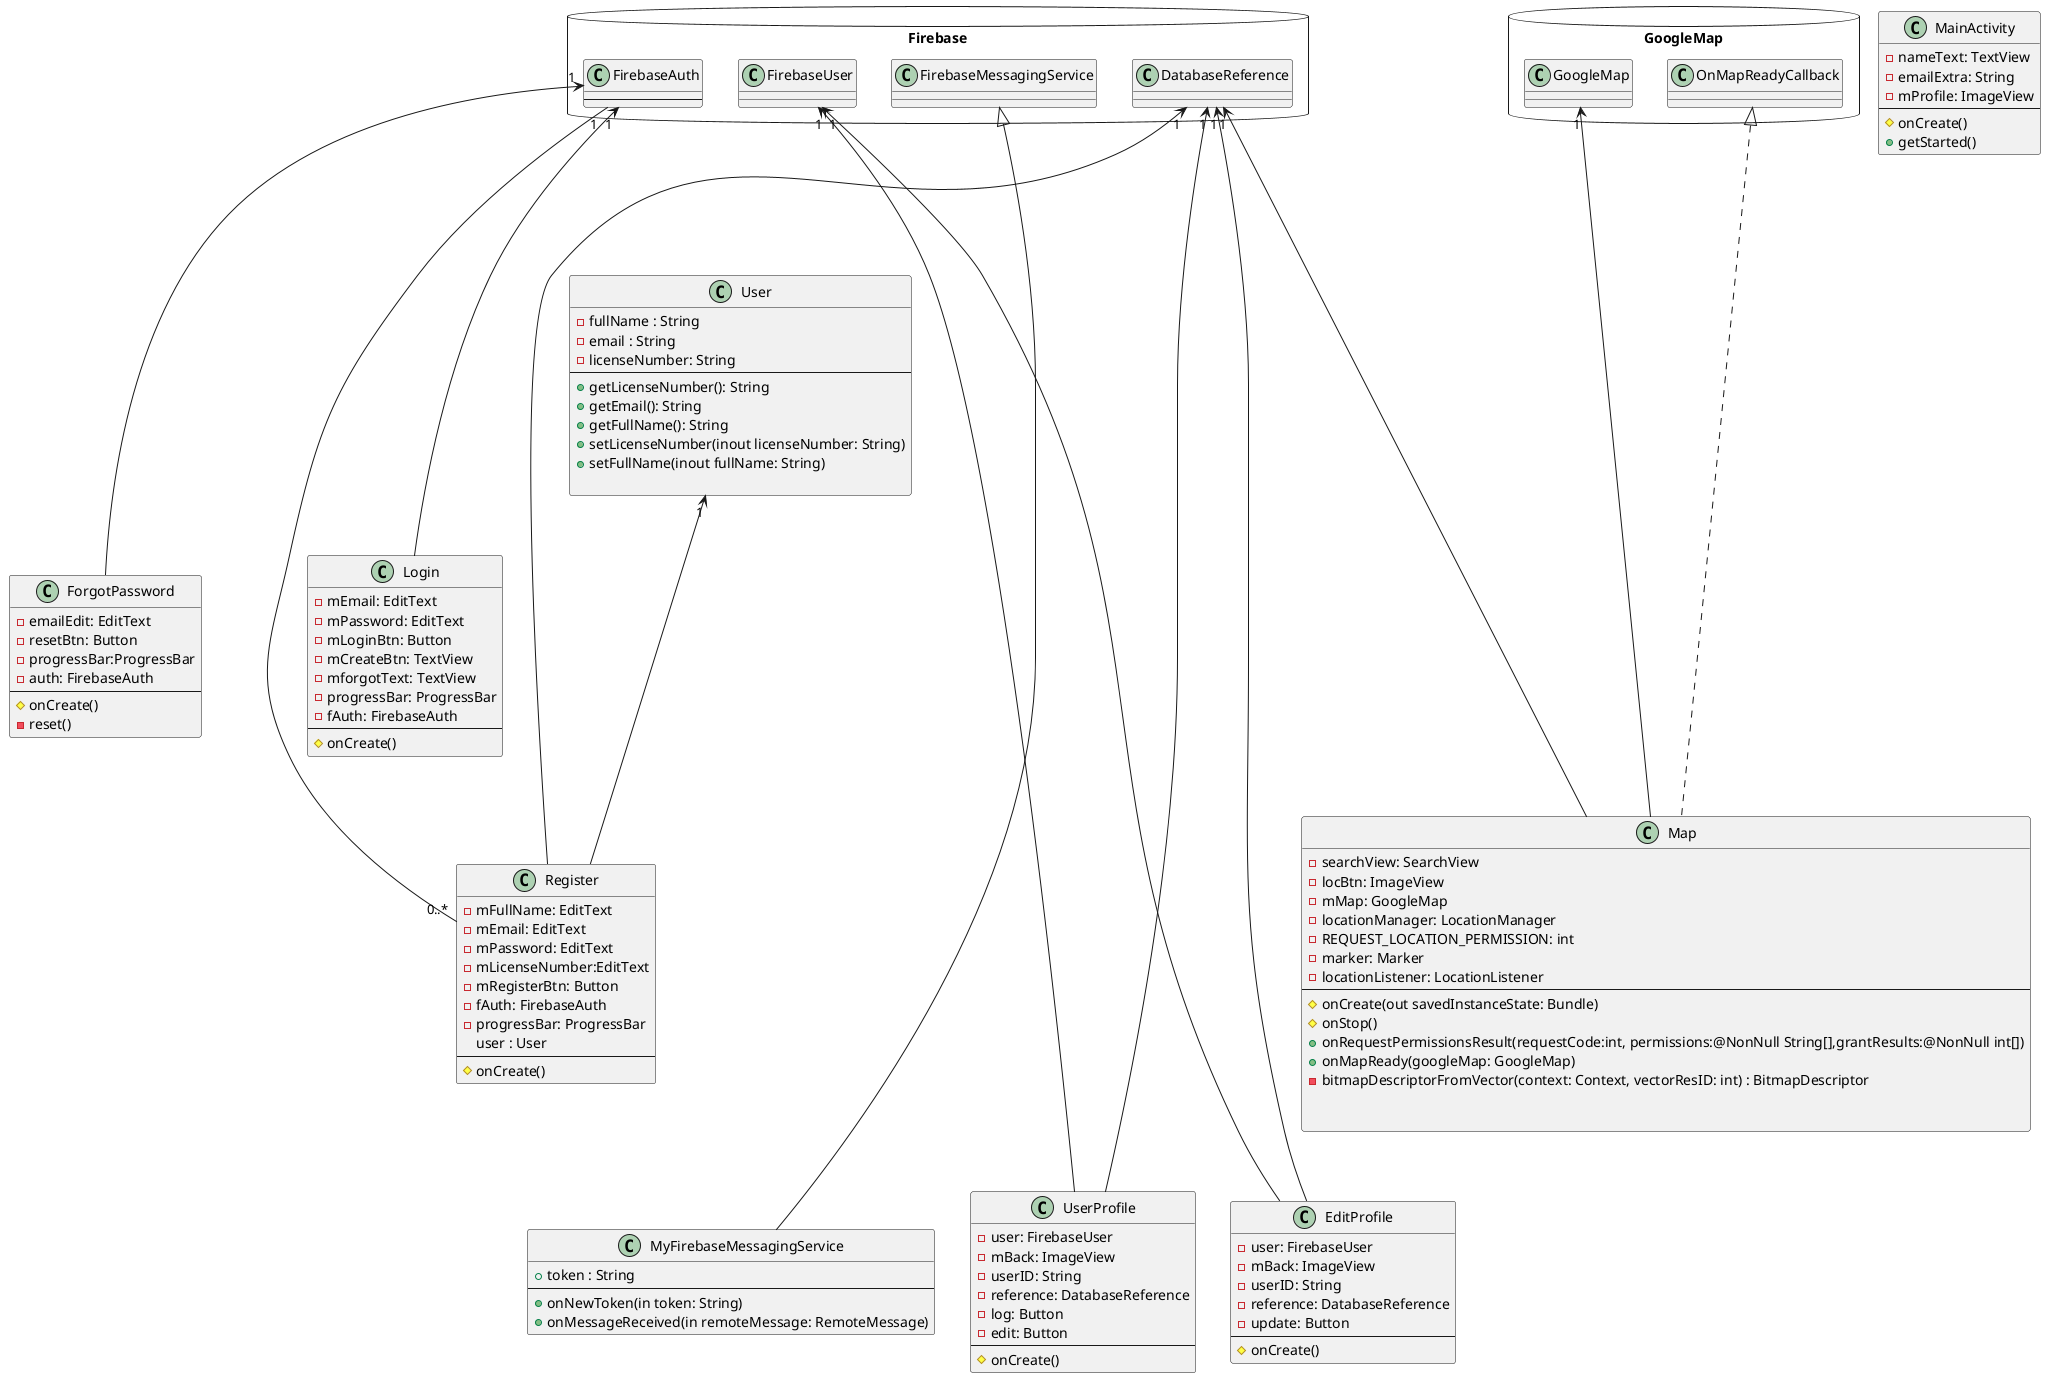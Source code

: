@startuml


Class User{
-fullName : String
-email : String
-licenseNumber: String
--
+ getLicenseNumber(): String
+getEmail(): String
+getFullName(): String
+setLicenseNumber(inout licenseNumber: String)
+setFullName(inout fullName: String)

}

Class Register{
-mFullName: EditText
-mEmail: EditText
-mPassword: EditText
-mLicenseNumber:EditText
-mRegisterBtn: Button
-fAuth: FirebaseAuth
-progressBar: ProgressBar
user : User
--
#onCreate()
}

Class Login {
-mEmail: EditText
-mPassword: EditText
-mLoginBtn: Button
-mCreateBtn: TextView
-mforgotText: TextView
-progressBar: ProgressBar
-fAuth: FirebaseAuth
--
#onCreate()
}

class MainActivity {
-nameText: TextView
-emailExtra: String
-mProfile: ImageView
---
#onCreate()
+getStarted()
}

class UserProfile{
-user: FirebaseUser
-mBack: ImageView
-userID: String
-reference: DatabaseReference
-log: Button
-edit: Button
--
#onCreate()
}

Class ForgotPassword{
-emailEdit: EditText
-resetBtn: Button
-progressBar:ProgressBar
-auth: FirebaseAuth
--
#onCreate()
-reset()
}

Class EditProfile {
-user: FirebaseUser
-mBack: ImageView
-userID: String
-reference: DatabaseReference
-update: Button
--
#onCreate()
}

Class MyFirebaseMessagingService{
+ token : String
---
+ onNewToken(in token: String)
+ onMessageReceived(in remoteMessage: RemoteMessage)
}

Class Map{
-searchView: SearchView
-locBtn: ImageView
-mMap: GoogleMap
-locationManager: LocationManager
- REQUEST_LOCATION_PERMISSION: int
-marker: Marker
-locationListener: LocationListener
----
#onCreate(out savedInstanceState: Bundle)
#onStop()
+onRequestPermissionsResult(requestCode:int, permissions:@NonNull String[],grantResults:@NonNull int[])
+onMapReady(googleMap: GoogleMap)
-bitmapDescriptorFromVector(context: Context, vectorResID: int) : BitmapDescriptor


}
User "1"<--- Register





package Firebase <<Database>>{

Class FirebaseUser{

}

Class FirebaseAuth{
--
'getEmail()
'sendPasswordResetEmail(in email: String)
'createUserWithEmailAndPassword(in email: String, in password: String)
'signInWithEmailAndPassword(in email: String, in password: String)
}

Class DatabaseReference{

}

Class FirebaseMessagingService{}

FirebaseMessagingService <|------ MyFirebaseMessagingService

FirebaseUser "1" <------ UserProfile
FirebaseUser "1" <------ EditProfile

FirebaseAuth "1"---- "0..*" Register
FirebaseAuth "1"<---- Login
FirebaseAuth "1"<---- ForgotPassword

DatabaseReference "1" <----- Register
DatabaseReference "1" <----- EditProfile
DatabaseReference "1" <----- UserProfile
DatabaseReference "1" <----- Map

}

package GoogleMap <<Database>>{
 Class GoogleMap{}
 Class OnMapReadyCallback{}
 OnMapReadyCallback <|...Map
 GoogleMap "1" <----- Map
}








@enduml